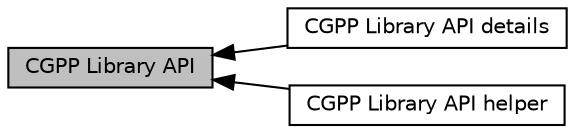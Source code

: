 digraph "CGPP Library API"
{
  bgcolor="transparent";
  edge [fontname="Helvetica",fontsize="10",labelfontname="Helvetica",labelfontsize="10"];
  node [fontname="Helvetica",fontsize="10",shape=box];
  rankdir=LR;
  Node1 [label="CGPP Library API",height=0.2,width=0.4,color="black", fillcolor="grey75", style="filled", fontcolor="black",tooltip="CGPP Library API, in file cnngen_prep.h."];
  Node2 [label="CGPP Library API details",height=0.2,width=0.4,color="black",URL="$d3/d06/group__cgpp-api-details.html",tooltip="CGPP API details, in file cnngen_prep.h."];
  Node3 [label="CGPP Library API helper",height=0.2,width=0.4,color="black",URL="$dc/da7/group__cgpp-helper.html",tooltip="CGPP Helper, in file cnngen_prep.h."];
  Node1->Node2 [shape=plaintext, dir="back", style="solid"];
  Node1->Node3 [shape=plaintext, dir="back", style="solid"];
}
